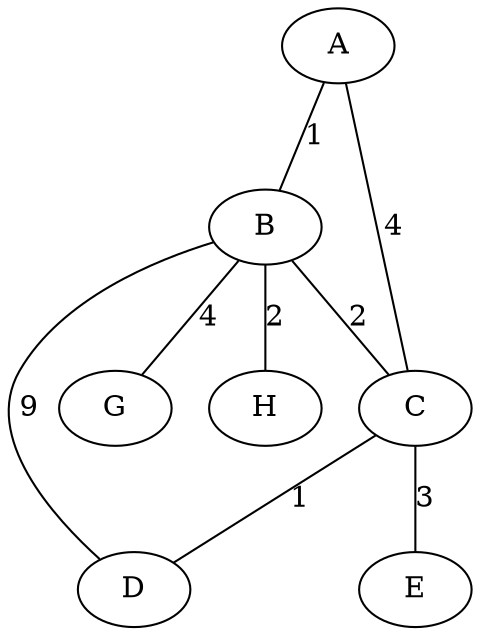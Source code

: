 graph {
    A -- B [label="1"];
    A -- C [label="4"];
    B -- C [label="2"];
    B -- D [label="9"];
    B -- G [label="4"];
    B -- H [label="2"];
    C -- D [label="1"];
    C -- E [label="3"];
}

